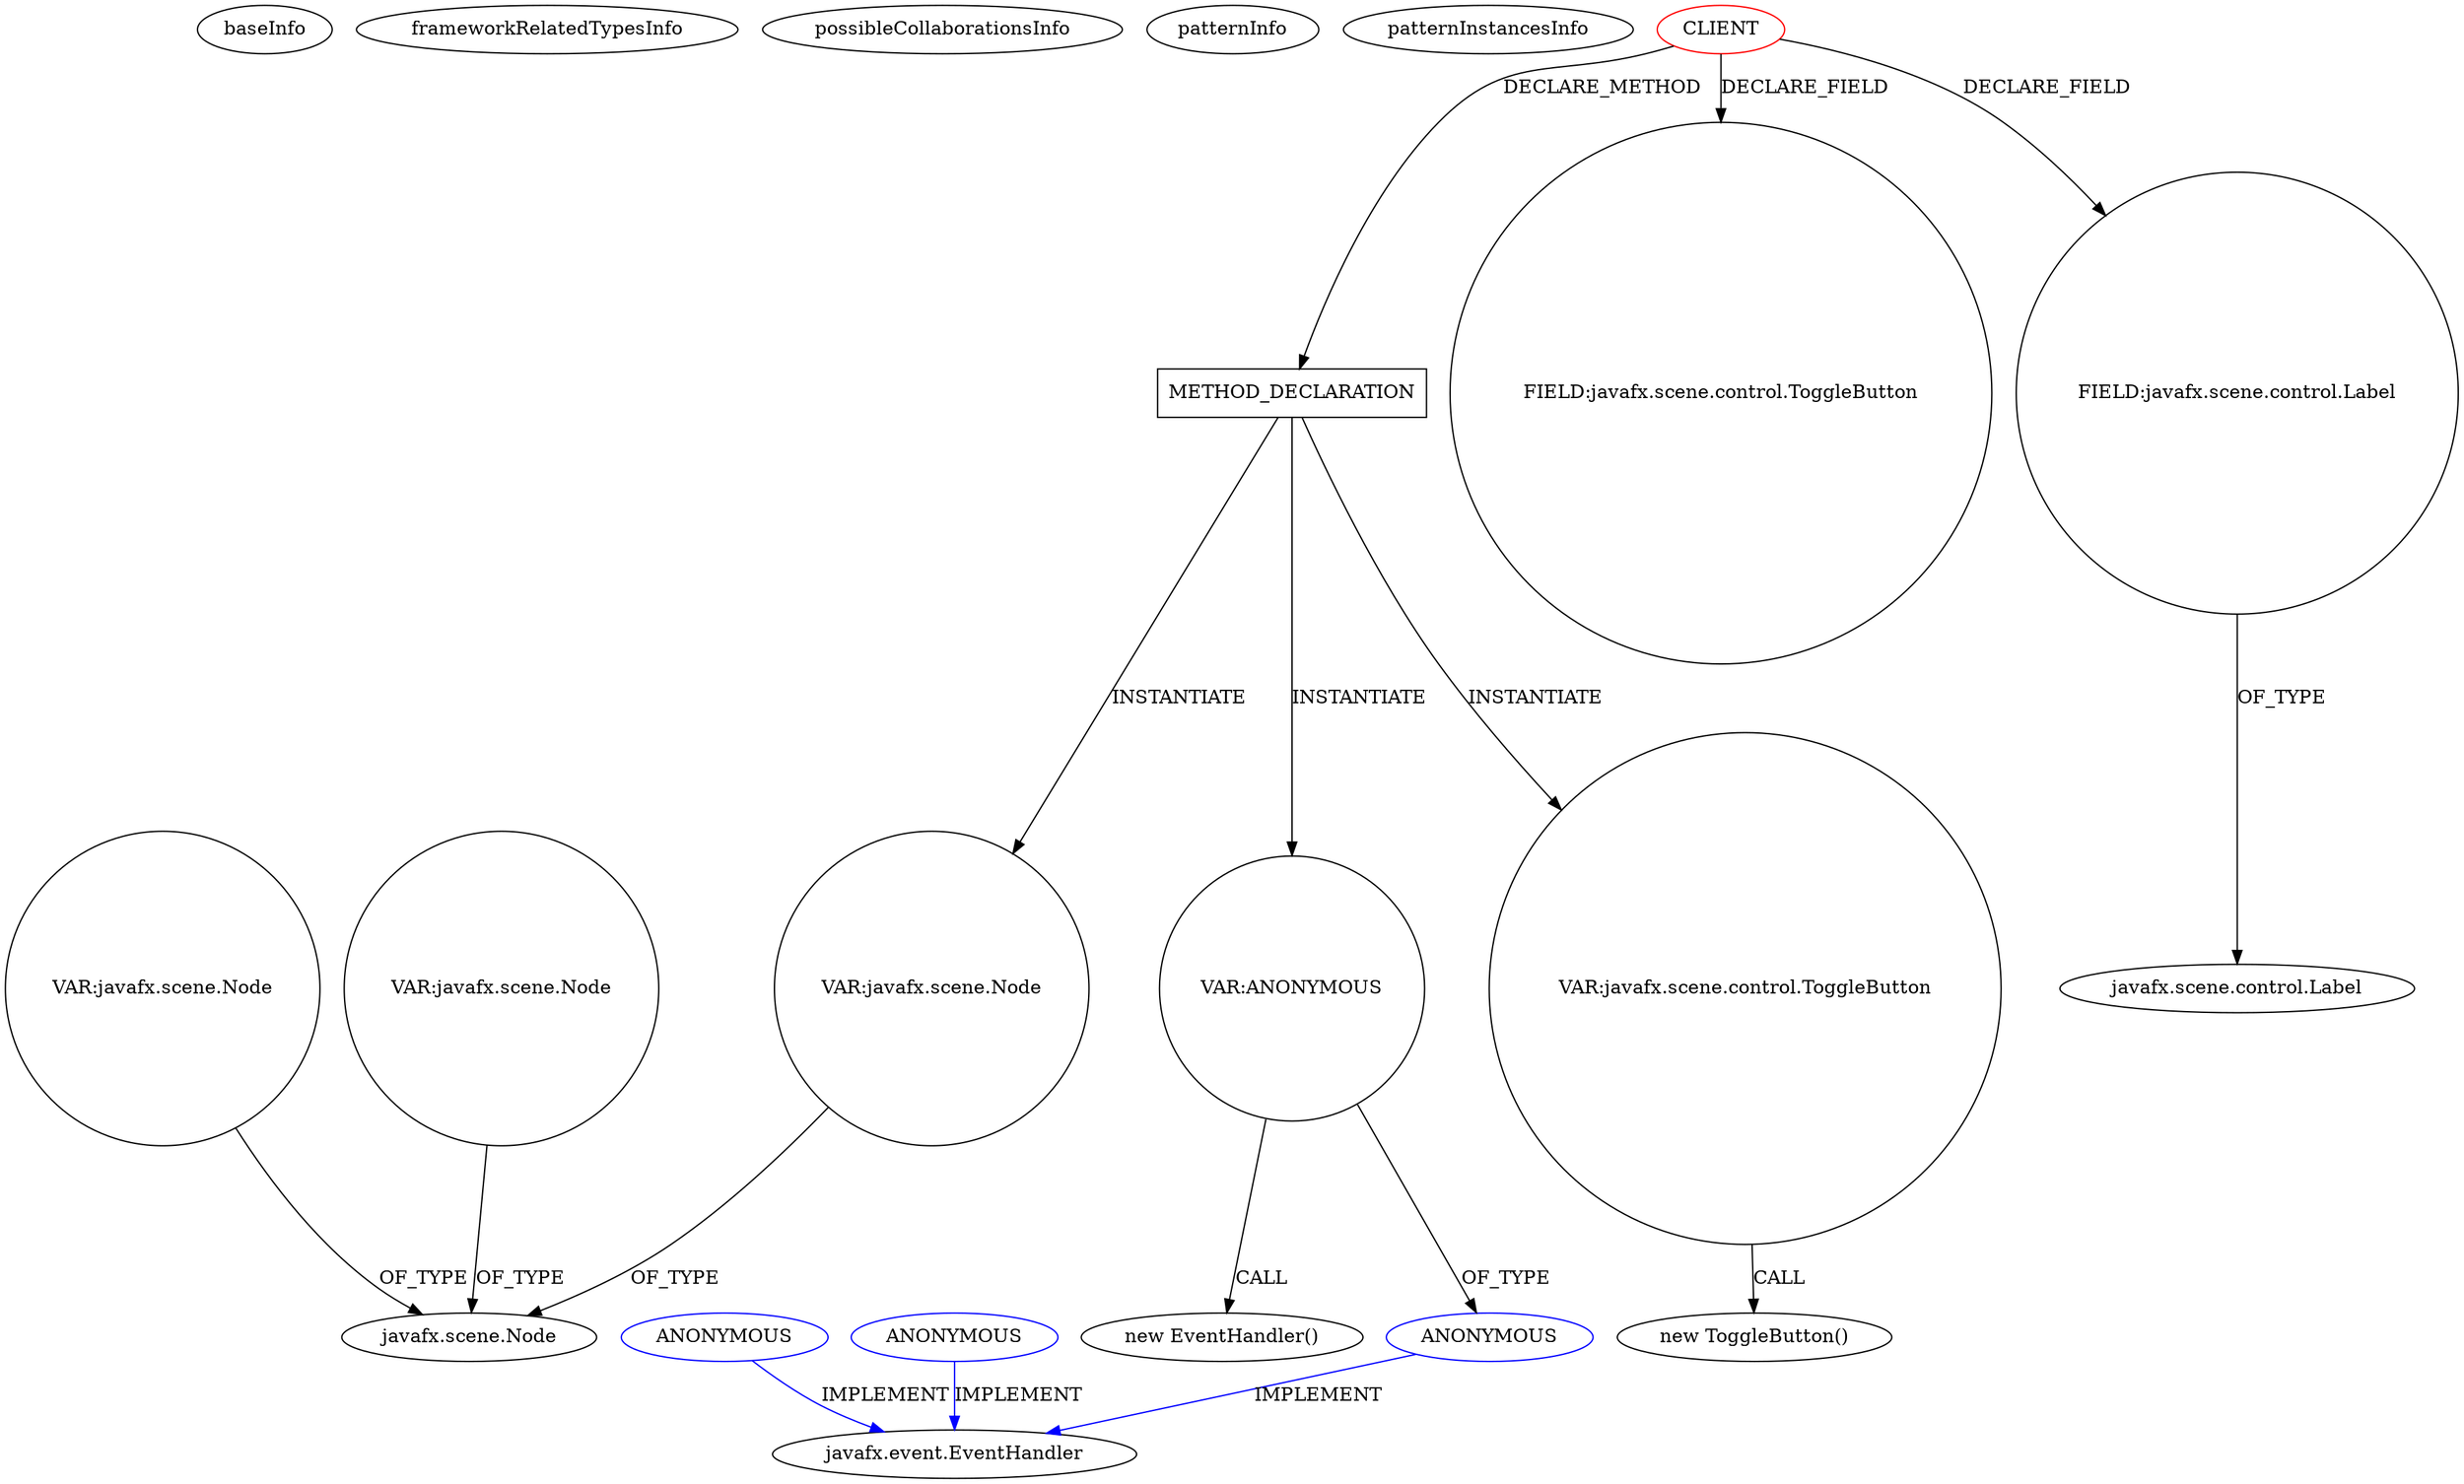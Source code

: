 digraph {
baseInfo[graphId=2305,category="pattern",isAnonymous=false,possibleRelation=false]
frameworkRelatedTypesInfo[]
possibleCollaborationsInfo[]
patternInfo[frequency=2.0,patternRootClient=0]
patternInstancesInfo[0="joelburget-miftiwac~/joelburget-miftiwac/miftiwac-master/src/Dynamic_page.java~Dynamic_page~3333",1="Alittlemurkling-alarm-clock~/Alittlemurkling-alarm-clock/alarm-clock-master/src/org/quux/alarmclock/AlarmCard.java~AlarmCard~130"]
613[label="new ToggleButton()",vertexType="CONSTRUCTOR_CALL",isFrameworkType=false]
614[label="VAR:javafx.scene.control.ToggleButton",vertexType="VARIABLE_EXPRESION",isFrameworkType=false,shape=circle]
612[label="METHOD_DECLARATION",vertexType="CLIENT_METHOD_DECLARATION",isFrameworkType=false,shape=box]
0[label="CLIENT",vertexType="ROOT_CLIENT_CLASS_DECLARATION",isFrameworkType=false,color=red]
36[label="FIELD:javafx.scene.control.ToggleButton",vertexType="FIELD_DECLARATION",isFrameworkType=false,shape=circle]
22[label="FIELD:javafx.scene.control.Label",vertexType="FIELD_DECLARATION",isFrameworkType=false,shape=circle]
7[label="javafx.scene.control.Label",vertexType="FRAMEWORK_CLASS_TYPE",isFrameworkType=false]
652[label="VAR:javafx.scene.Node",vertexType="VARIABLE_EXPRESION",isFrameworkType=false,shape=circle]
242[label="javafx.scene.Node",vertexType="FRAMEWORK_CLASS_TYPE",isFrameworkType=false]
353[label="VAR:javafx.scene.Node",vertexType="VARIABLE_EXPRESION",isFrameworkType=false,shape=circle]
362[label="VAR:javafx.scene.Node",vertexType="VARIABLE_EXPRESION",isFrameworkType=false,shape=circle]
647[label="VAR:ANONYMOUS",vertexType="VARIABLE_EXPRESION",isFrameworkType=false,shape=circle]
648[label="ANONYMOUS",vertexType="REFERENCE_ANONYMOUS_DECLARATION",isFrameworkType=false,color=blue]
646[label="new EventHandler()",vertexType="CONSTRUCTOR_CALL",isFrameworkType=false]
65[label="javafx.event.EventHandler",vertexType="FRAMEWORK_INTERFACE_TYPE",isFrameworkType=false]
293[label="ANONYMOUS",vertexType="REFERENCE_ANONYMOUS_DECLARATION",isFrameworkType=false,color=blue]
661[label="ANONYMOUS",vertexType="REFERENCE_ANONYMOUS_DECLARATION",isFrameworkType=false,color=blue]
0->612[label="DECLARE_METHOD"]
648->65[label="IMPLEMENT",color=blue]
22->7[label="OF_TYPE"]
652->242[label="OF_TYPE"]
0->36[label="DECLARE_FIELD"]
353->242[label="OF_TYPE"]
0->22[label="DECLARE_FIELD"]
661->65[label="IMPLEMENT",color=blue]
612->614[label="INSTANTIATE"]
614->613[label="CALL"]
362->242[label="OF_TYPE"]
647->646[label="CALL"]
647->648[label="OF_TYPE"]
293->65[label="IMPLEMENT",color=blue]
612->647[label="INSTANTIATE"]
612->652[label="INSTANTIATE"]
}
